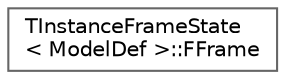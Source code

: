 digraph "Graphical Class Hierarchy"
{
 // INTERACTIVE_SVG=YES
 // LATEX_PDF_SIZE
  bgcolor="transparent";
  edge [fontname=Helvetica,fontsize=10,labelfontname=Helvetica,labelfontsize=10];
  node [fontname=Helvetica,fontsize=10,shape=box,height=0.2,width=0.4];
  rankdir="LR";
  Node0 [id="Node000000",label="TInstanceFrameState\l\< ModelDef \>::FFrame",height=0.2,width=0.4,color="grey40", fillcolor="white", style="filled",URL="$d2/df3/structTInstanceFrameState_1_1FFrame.html",tooltip=" "];
}

